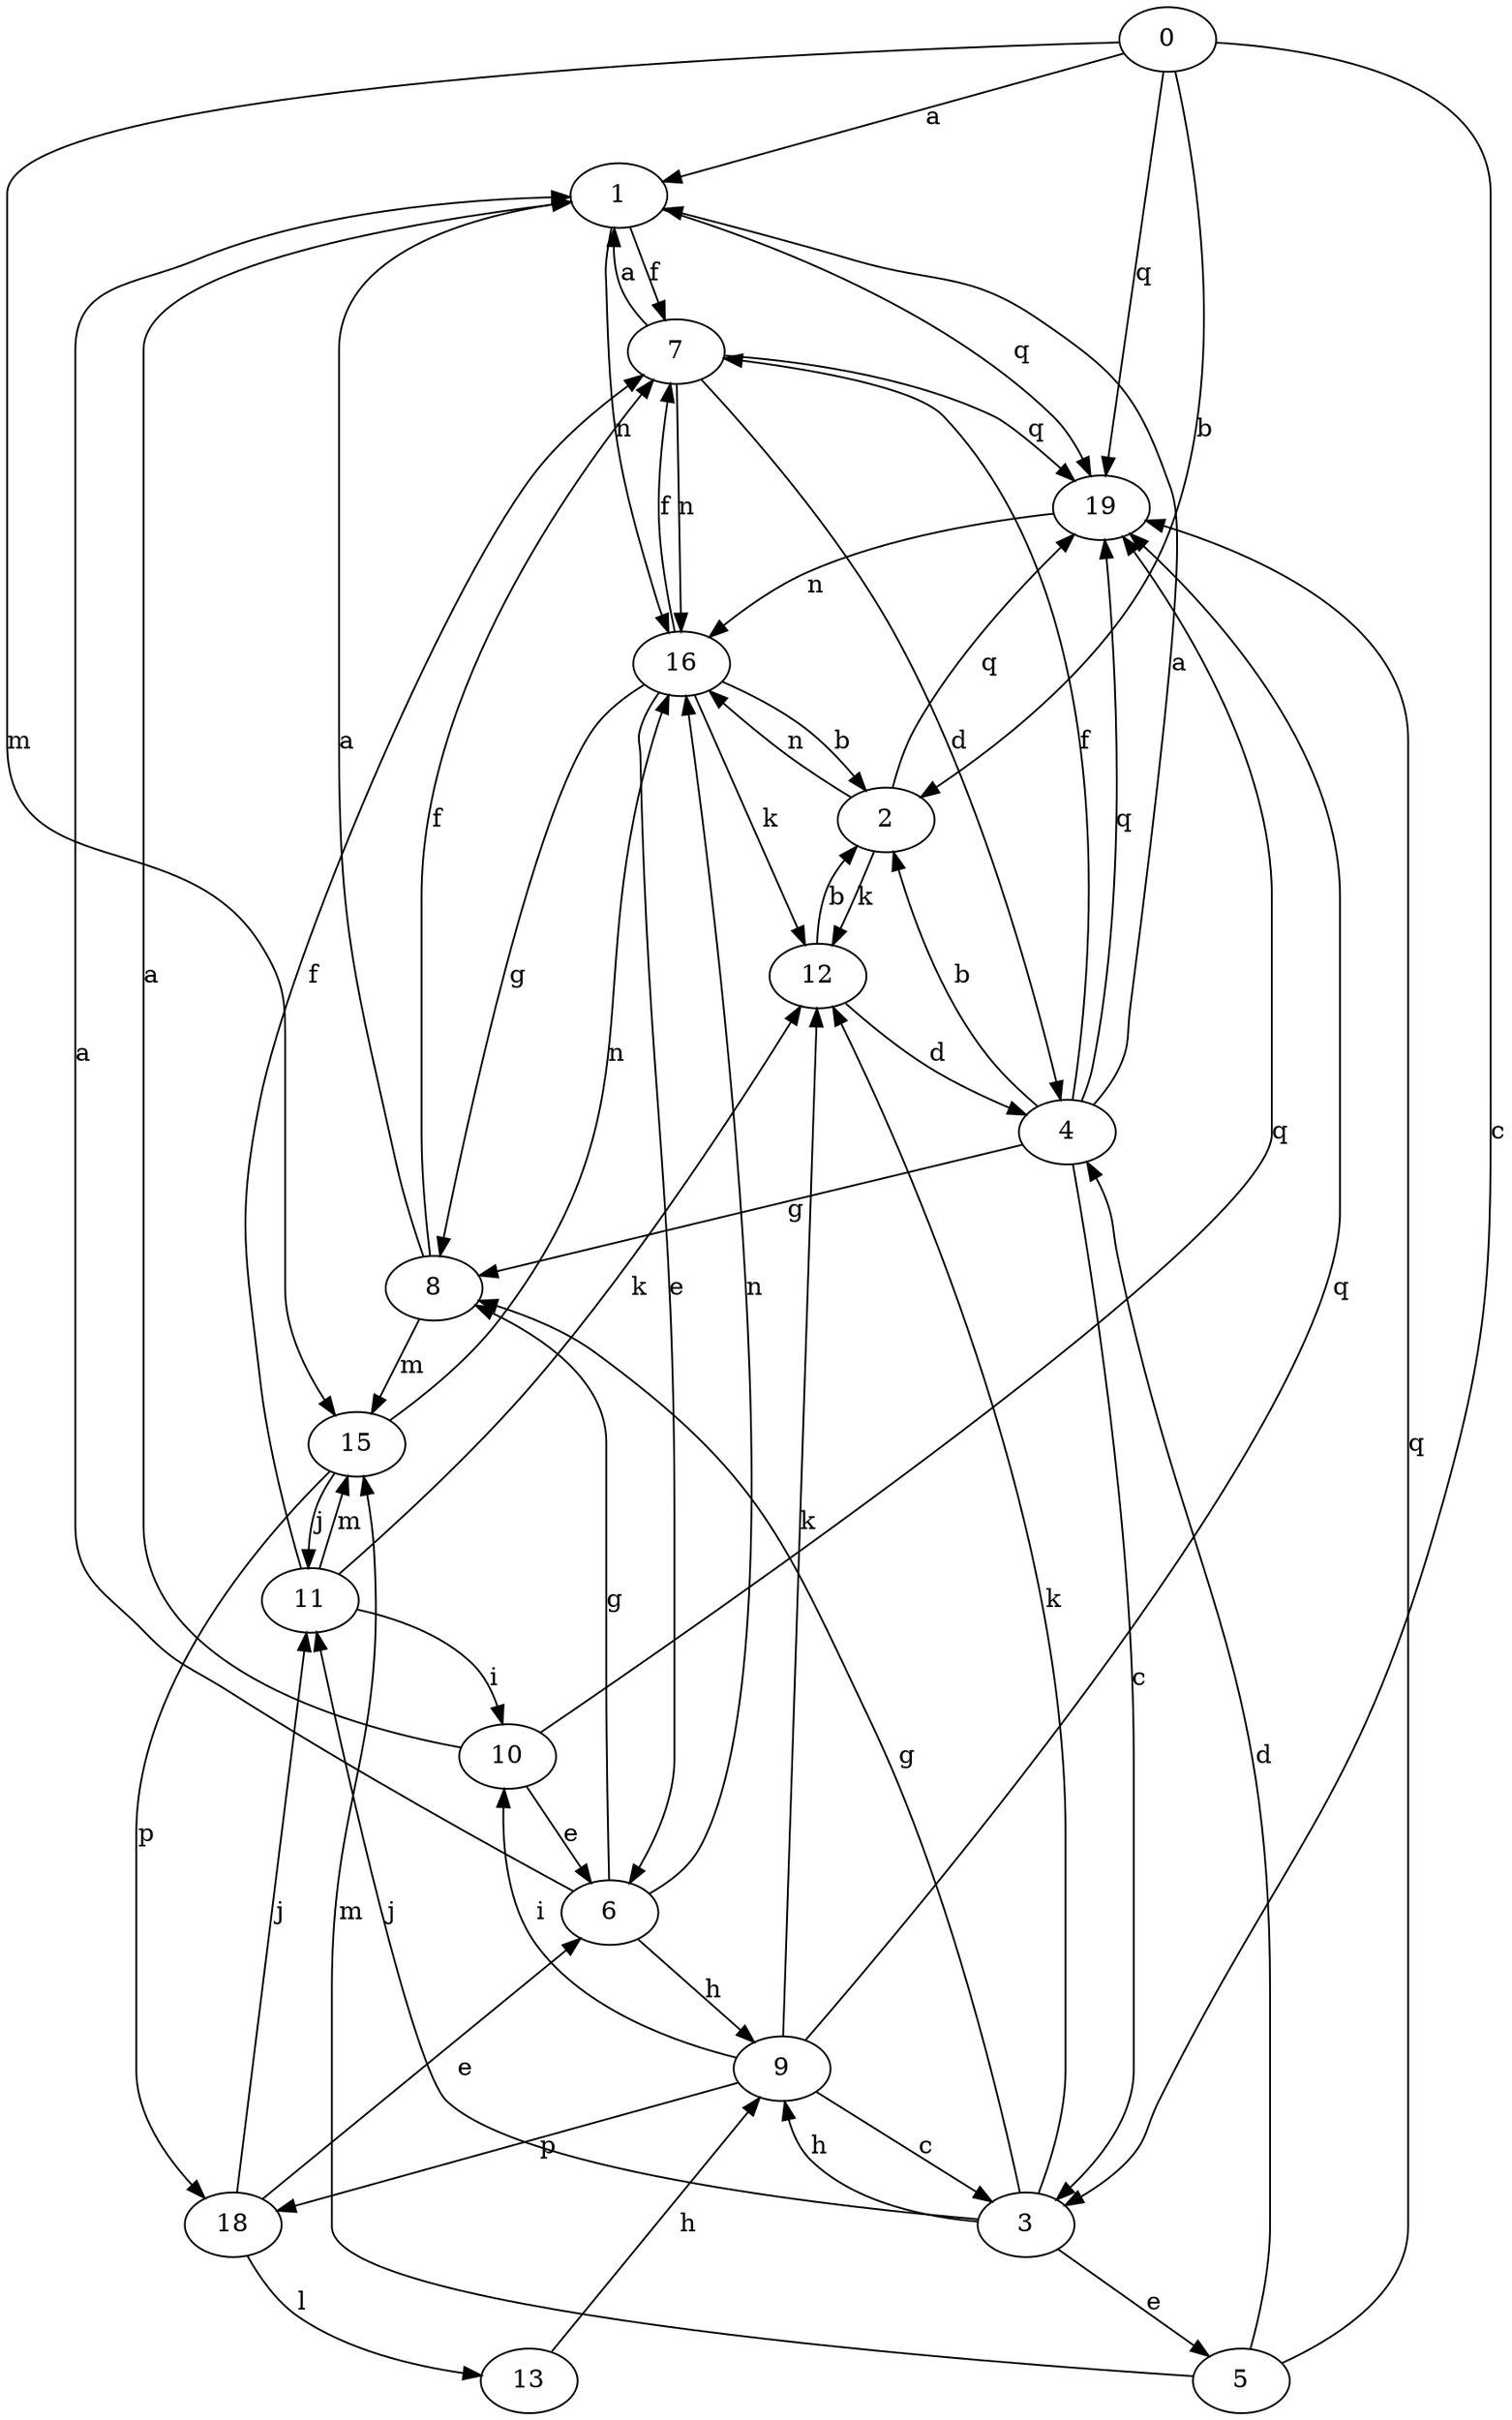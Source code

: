 strict digraph  {
1;
2;
0;
3;
4;
5;
6;
7;
8;
9;
10;
11;
12;
13;
15;
16;
18;
19;
1 -> 7  [label=f];
1 -> 16  [label=n];
1 -> 19  [label=q];
2 -> 12  [label=k];
2 -> 16  [label=n];
2 -> 19  [label=q];
0 -> 1  [label=a];
0 -> 2  [label=b];
0 -> 3  [label=c];
0 -> 15  [label=m];
0 -> 19  [label=q];
3 -> 5  [label=e];
3 -> 8  [label=g];
3 -> 9  [label=h];
3 -> 11  [label=j];
3 -> 12  [label=k];
4 -> 1  [label=a];
4 -> 2  [label=b];
4 -> 3  [label=c];
4 -> 7  [label=f];
4 -> 8  [label=g];
4 -> 19  [label=q];
5 -> 4  [label=d];
5 -> 15  [label=m];
5 -> 19  [label=q];
6 -> 1  [label=a];
6 -> 8  [label=g];
6 -> 9  [label=h];
6 -> 16  [label=n];
7 -> 1  [label=a];
7 -> 4  [label=d];
7 -> 16  [label=n];
7 -> 19  [label=q];
8 -> 1  [label=a];
8 -> 7  [label=f];
8 -> 15  [label=m];
9 -> 3  [label=c];
9 -> 10  [label=i];
9 -> 12  [label=k];
9 -> 18  [label=p];
9 -> 19  [label=q];
10 -> 1  [label=a];
10 -> 6  [label=e];
10 -> 19  [label=q];
11 -> 7  [label=f];
11 -> 10  [label=i];
11 -> 12  [label=k];
11 -> 15  [label=m];
12 -> 2  [label=b];
12 -> 4  [label=d];
13 -> 9  [label=h];
15 -> 11  [label=j];
15 -> 16  [label=n];
15 -> 18  [label=p];
16 -> 2  [label=b];
16 -> 6  [label=e];
16 -> 7  [label=f];
16 -> 8  [label=g];
16 -> 12  [label=k];
18 -> 6  [label=e];
18 -> 11  [label=j];
18 -> 13  [label=l];
19 -> 16  [label=n];
}
